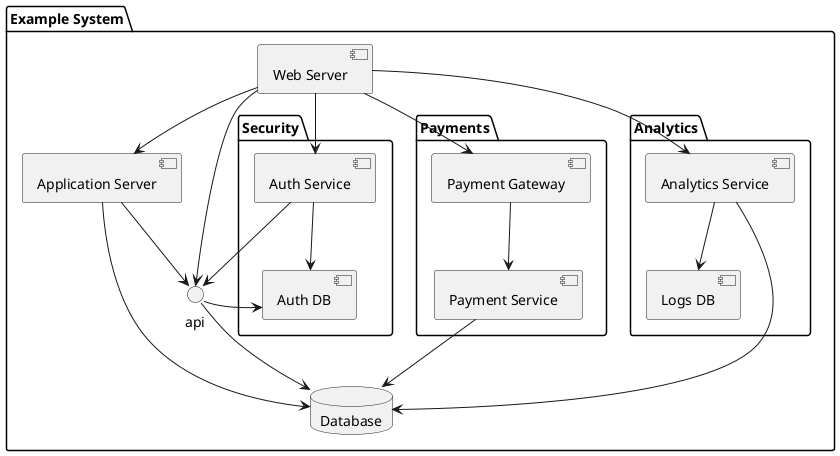 @startuml

package "Example System" {
  component "Web Server" as web
  component "Application Server" as app
  database Database as db

  web --> app
  app --> db
  app --> api
  api --> db

  package "Security" {
    [Auth Service] as auth
    [Auth DB] as authdb
    auth --> authdb
    web --> auth
    auth --> api
    api --> authdb
  }

  package "Payments" {
    [Payment Service] as payment
    [Payment Gateway] as pg
    pg --> payment
    payment --> db
    web --> pg
  }

  package "Analytics" {
    [Analytics Service] as stats
    [Logs DB] as logs
    stats --> db
    stats --> logs
    web --> stats
  }

}

web --> api

@enduml

